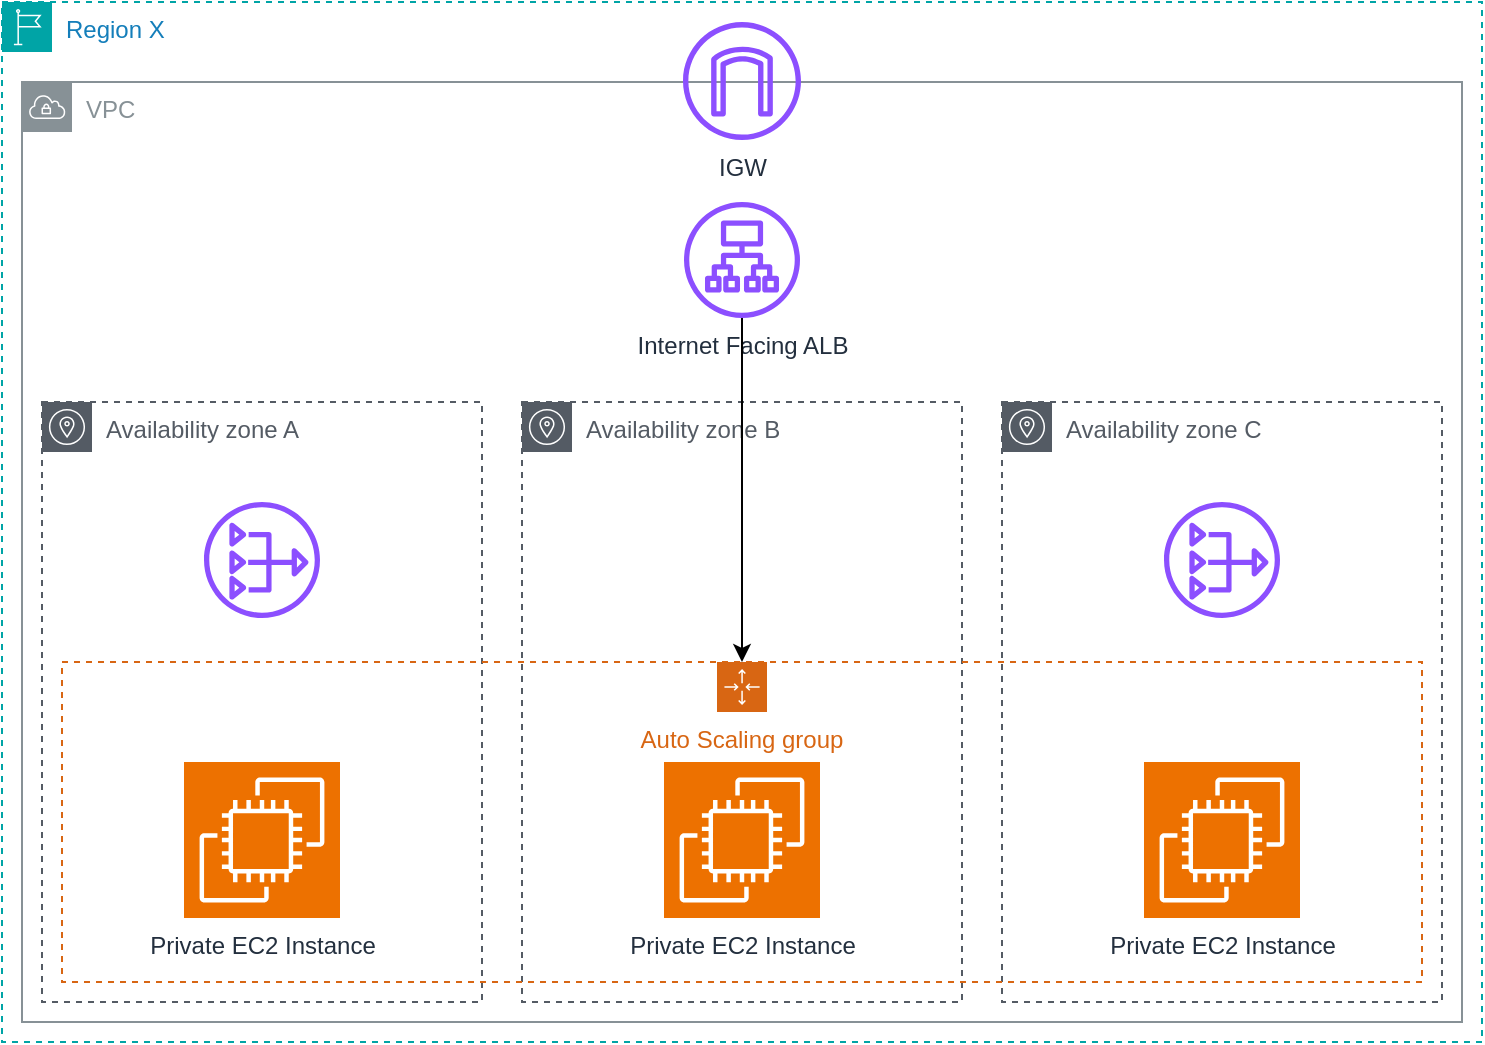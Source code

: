 <mxfile version="24.7.5">
  <diagram name="Page-1" id="3HvSwOzNqZAmu8Qb_NfY">
    <mxGraphModel dx="810" dy="447" grid="1" gridSize="10" guides="1" tooltips="1" connect="1" arrows="1" fold="1" page="1" pageScale="1" pageWidth="850" pageHeight="1100" math="0" shadow="0">
      <root>
        <mxCell id="0" />
        <mxCell id="1" parent="0" />
        <mxCell id="BMS2Mz-b5TJ1Ghw7ewQl-10" value="VPC" style="sketch=0;outlineConnect=0;gradientColor=none;html=1;whiteSpace=wrap;fontSize=12;fontStyle=0;shape=mxgraph.aws4.group;grIcon=mxgraph.aws4.group_vpc;strokeColor=#879196;fillColor=none;verticalAlign=top;align=left;spacingLeft=30;fontColor=#879196;dashed=0;" parent="1" vertex="1">
          <mxGeometry x="60" y="50" width="720" height="470" as="geometry" />
        </mxCell>
        <mxCell id="BMS2Mz-b5TJ1Ghw7ewQl-1" value="Region X" style="points=[[0,0],[0.25,0],[0.5,0],[0.75,0],[1,0],[1,0.25],[1,0.5],[1,0.75],[1,1],[0.75,1],[0.5,1],[0.25,1],[0,1],[0,0.75],[0,0.5],[0,0.25]];outlineConnect=0;gradientColor=none;html=1;whiteSpace=wrap;fontSize=12;fontStyle=0;container=1;pointerEvents=0;collapsible=0;recursiveResize=0;shape=mxgraph.aws4.group;grIcon=mxgraph.aws4.group_region;strokeColor=#00A4A6;fillColor=none;verticalAlign=top;align=left;spacingLeft=30;fontColor=#147EBA;dashed=1;" parent="1" vertex="1">
          <mxGeometry x="50" y="10" width="740" height="520" as="geometry" />
        </mxCell>
        <mxCell id="BMS2Mz-b5TJ1Ghw7ewQl-8" value="Availability zone B" style="sketch=0;outlineConnect=0;gradientColor=none;html=1;whiteSpace=wrap;fontSize=12;fontStyle=0;shape=mxgraph.aws4.group;grIcon=mxgraph.aws4.group_availability_zone;strokeColor=#545B64;fillColor=none;verticalAlign=top;align=left;spacingLeft=30;fontColor=#545B64;dashed=1;" parent="BMS2Mz-b5TJ1Ghw7ewQl-1" vertex="1">
          <mxGeometry x="260" y="200" width="220" height="300" as="geometry" />
        </mxCell>
        <mxCell id="BMS2Mz-b5TJ1Ghw7ewQl-9" value="Availability zone C" style="sketch=0;outlineConnect=0;gradientColor=none;html=1;whiteSpace=wrap;fontSize=12;fontStyle=0;shape=mxgraph.aws4.group;grIcon=mxgraph.aws4.group_availability_zone;strokeColor=#545B64;fillColor=none;verticalAlign=top;align=left;spacingLeft=30;fontColor=#545B64;dashed=1;" parent="BMS2Mz-b5TJ1Ghw7ewQl-1" vertex="1">
          <mxGeometry x="500" y="200" width="220" height="300" as="geometry" />
        </mxCell>
        <mxCell id="BMS2Mz-b5TJ1Ghw7ewQl-3" value="Availability zone A" style="sketch=0;outlineConnect=0;gradientColor=none;html=1;whiteSpace=wrap;fontSize=12;fontStyle=0;shape=mxgraph.aws4.group;grIcon=mxgraph.aws4.group_availability_zone;strokeColor=#545B64;fillColor=none;verticalAlign=top;align=left;spacingLeft=30;fontColor=#545B64;dashed=1;" parent="BMS2Mz-b5TJ1Ghw7ewQl-1" vertex="1">
          <mxGeometry x="20" y="200" width="220" height="300" as="geometry" />
        </mxCell>
        <mxCell id="BMS2Mz-b5TJ1Ghw7ewQl-11" value="Internet Facing ALB" style="sketch=0;outlineConnect=0;fontColor=#232F3E;gradientColor=none;fillColor=#8C4FFF;strokeColor=none;dashed=0;verticalLabelPosition=bottom;verticalAlign=top;align=center;html=1;fontSize=12;fontStyle=0;aspect=fixed;pointerEvents=1;shape=mxgraph.aws4.application_load_balancer;" parent="BMS2Mz-b5TJ1Ghw7ewQl-1" vertex="1">
          <mxGeometry x="341" y="100" width="58" height="58" as="geometry" />
        </mxCell>
        <mxCell id="BMS2Mz-b5TJ1Ghw7ewQl-18" value="IGW" style="sketch=0;outlineConnect=0;fontColor=#232F3E;gradientColor=none;fillColor=#8C4FFF;strokeColor=none;dashed=0;verticalLabelPosition=bottom;verticalAlign=top;align=center;html=1;fontSize=12;fontStyle=0;aspect=fixed;pointerEvents=1;shape=mxgraph.aws4.internet_gateway;" parent="BMS2Mz-b5TJ1Ghw7ewQl-1" vertex="1">
          <mxGeometry x="340.5" y="10" width="59" height="59" as="geometry" />
        </mxCell>
        <mxCell id="BMS2Mz-b5TJ1Ghw7ewQl-13" value="Private EC2 Instance" style="sketch=0;points=[[0,0,0],[0.25,0,0],[0.5,0,0],[0.75,0,0],[1,0,0],[0,1,0],[0.25,1,0],[0.5,1,0],[0.75,1,0],[1,1,0],[0,0.25,0],[0,0.5,0],[0,0.75,0],[1,0.25,0],[1,0.5,0],[1,0.75,0]];outlineConnect=0;fontColor=#232F3E;fillColor=#ED7100;strokeColor=#ffffff;dashed=0;verticalLabelPosition=bottom;verticalAlign=top;align=center;html=1;fontSize=12;fontStyle=0;aspect=fixed;shape=mxgraph.aws4.resourceIcon;resIcon=mxgraph.aws4.ec2;" parent="BMS2Mz-b5TJ1Ghw7ewQl-1" vertex="1">
          <mxGeometry x="91" y="380" width="78" height="78" as="geometry" />
        </mxCell>
        <mxCell id="BMS2Mz-b5TJ1Ghw7ewQl-20" value="Private EC2 Instance" style="sketch=0;points=[[0,0,0],[0.25,0,0],[0.5,0,0],[0.75,0,0],[1,0,0],[0,1,0],[0.25,1,0],[0.5,1,0],[0.75,1,0],[1,1,0],[0,0.25,0],[0,0.5,0],[0,0.75,0],[1,0.25,0],[1,0.5,0],[1,0.75,0]];outlineConnect=0;fontColor=#232F3E;fillColor=#ED7100;strokeColor=#ffffff;dashed=0;verticalLabelPosition=bottom;verticalAlign=top;align=center;html=1;fontSize=12;fontStyle=0;aspect=fixed;shape=mxgraph.aws4.resourceIcon;resIcon=mxgraph.aws4.ec2;" parent="BMS2Mz-b5TJ1Ghw7ewQl-1" vertex="1">
          <mxGeometry x="331" y="380" width="78" height="78" as="geometry" />
        </mxCell>
        <mxCell id="Um3nSmA3bwq-HLZAkocZ-1" value="" style="sketch=0;outlineConnect=0;fontColor=#232F3E;gradientColor=none;fillColor=#8C4FFF;strokeColor=none;dashed=0;verticalLabelPosition=bottom;verticalAlign=top;align=center;html=1;fontSize=12;fontStyle=0;aspect=fixed;pointerEvents=1;shape=mxgraph.aws4.nat_gateway;" vertex="1" parent="BMS2Mz-b5TJ1Ghw7ewQl-1">
          <mxGeometry x="101" y="250" width="58" height="58" as="geometry" />
        </mxCell>
        <mxCell id="Um3nSmA3bwq-HLZAkocZ-3" value="" style="sketch=0;outlineConnect=0;fontColor=#232F3E;gradientColor=none;fillColor=#8C4FFF;strokeColor=none;dashed=0;verticalLabelPosition=bottom;verticalAlign=top;align=center;html=1;fontSize=12;fontStyle=0;aspect=fixed;pointerEvents=1;shape=mxgraph.aws4.nat_gateway;" vertex="1" parent="BMS2Mz-b5TJ1Ghw7ewQl-1">
          <mxGeometry x="581" y="250" width="58" height="58" as="geometry" />
        </mxCell>
        <mxCell id="BMS2Mz-b5TJ1Ghw7ewQl-12" value="Auto Scaling group" style="points=[[0,0],[0.25,0],[0.5,0],[0.75,0],[1,0],[1,0.25],[1,0.5],[1,0.75],[1,1],[0.75,1],[0.5,1],[0.25,1],[0,1],[0,0.75],[0,0.5],[0,0.25]];outlineConnect=0;gradientColor=none;html=1;whiteSpace=wrap;fontSize=12;fontStyle=0;container=1;pointerEvents=0;collapsible=0;recursiveResize=0;shape=mxgraph.aws4.groupCenter;grIcon=mxgraph.aws4.group_auto_scaling_group;grStroke=1;strokeColor=#D86613;fillColor=none;verticalAlign=top;align=center;fontColor=#D86613;dashed=1;spacingTop=25;" parent="1" vertex="1">
          <mxGeometry x="80" y="340" width="680" height="160" as="geometry" />
        </mxCell>
        <mxCell id="BMS2Mz-b5TJ1Ghw7ewQl-21" value="Private EC2 Instance" style="sketch=0;points=[[0,0,0],[0.25,0,0],[0.5,0,0],[0.75,0,0],[1,0,0],[0,1,0],[0.25,1,0],[0.5,1,0],[0.75,1,0],[1,1,0],[0,0.25,0],[0,0.5,0],[0,0.75,0],[1,0.25,0],[1,0.5,0],[1,0.75,0]];outlineConnect=0;fontColor=#232F3E;fillColor=#ED7100;strokeColor=#ffffff;dashed=0;verticalLabelPosition=bottom;verticalAlign=top;align=center;html=1;fontSize=12;fontStyle=0;aspect=fixed;shape=mxgraph.aws4.resourceIcon;resIcon=mxgraph.aws4.ec2;" parent="BMS2Mz-b5TJ1Ghw7ewQl-12" vertex="1">
          <mxGeometry x="541" y="50" width="78" height="78" as="geometry" />
        </mxCell>
        <mxCell id="BMS2Mz-b5TJ1Ghw7ewQl-17" style="edgeStyle=orthogonalEdgeStyle;rounded=0;orthogonalLoop=1;jettySize=auto;html=1;" parent="1" source="BMS2Mz-b5TJ1Ghw7ewQl-11" target="BMS2Mz-b5TJ1Ghw7ewQl-12" edge="1">
          <mxGeometry relative="1" as="geometry" />
        </mxCell>
      </root>
    </mxGraphModel>
  </diagram>
</mxfile>
